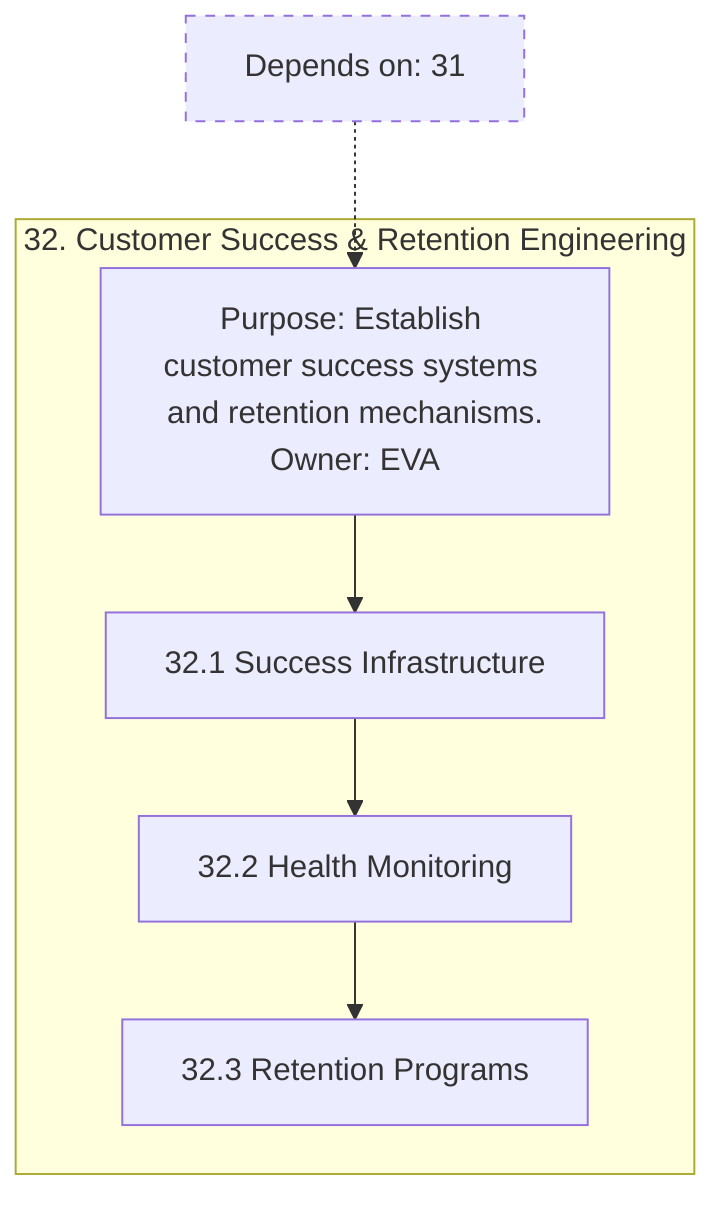 flowchart TB
%% Stage 32 Detail
subgraph S32["32. Customer Success & Retention Engineering"]
  S32_root["Purpose: Establish customer success systems and retention mechanisms.
Owner: EVA"]
  S32_A["32.1 Success Infrastructure"]
  S32_B["32.2 Health Monitoring"]
  S32_C["32.3 Retention Programs"]
  S32_root --> S32_A --> S32_B --> S32_C
end
classDef dep stroke-dasharray: 5 5;
D32["Depends on: 31"]:::dep -.-> S32_root